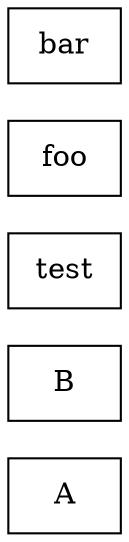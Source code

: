 digraph CallGraph {
  rankdir=LR;             // left -> right layout (subject to change)
  node [shape=box];       // Can change shape to ellipse, box, etc 

  "A";
  "B";
  "test";
  "foo";
  "bar";

}

